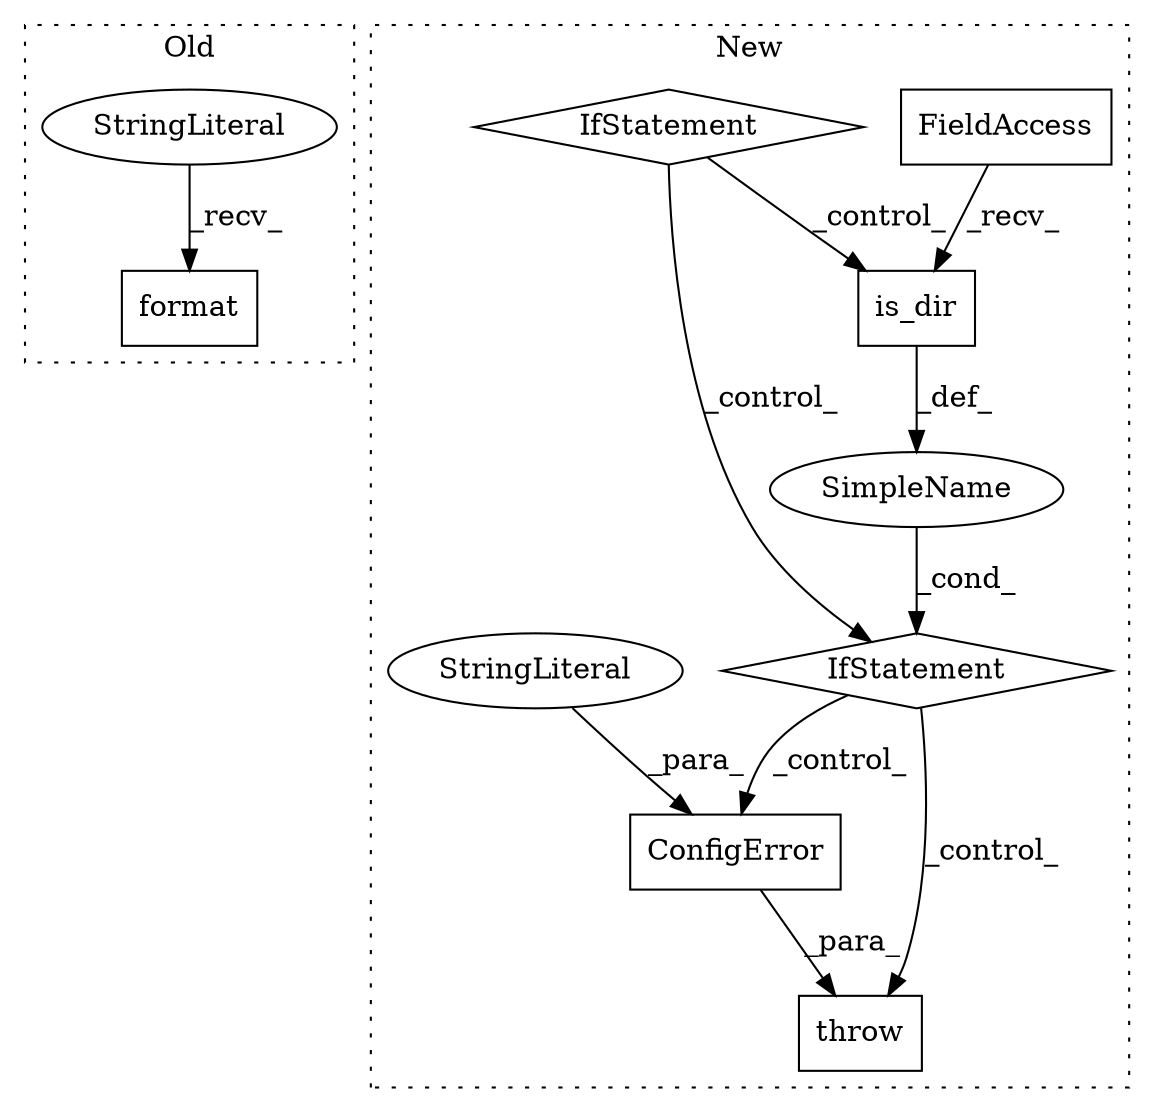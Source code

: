 digraph G {
subgraph cluster0 {
1 [label="format" a="32" s="6385,6420" l="7,1" shape="box"];
4 [label="StringLiteral" a="45" s="6374" l="10" shape="ellipse"];
label = "Old";
style="dotted";
}
subgraph cluster1 {
2 [label="is_dir" a="32" s="6602" l="8" shape="box"];
3 [label="FieldAccess" a="22" s="6580" l="21" shape="box"];
5 [label="ConfigError" a="32" s="6626,6672" l="12,1" shape="box"];
6 [label="IfStatement" a="25" s="6429,6448" l="4,2" shape="diamond"];
7 [label="SimpleName" a="42" s="" l="" shape="ellipse"];
8 [label="throw" a="53" s="6620" l="6" shape="box"];
9 [label="IfStatement" a="25" s="6540,6610" l="4,2" shape="diamond"];
10 [label="StringLiteral" a="45" s="6638" l="34" shape="ellipse"];
label = "New";
style="dotted";
}
2 -> 7 [label="_def_"];
3 -> 2 [label="_recv_"];
4 -> 1 [label="_recv_"];
5 -> 8 [label="_para_"];
6 -> 2 [label="_control_"];
6 -> 9 [label="_control_"];
7 -> 9 [label="_cond_"];
9 -> 5 [label="_control_"];
9 -> 8 [label="_control_"];
10 -> 5 [label="_para_"];
}